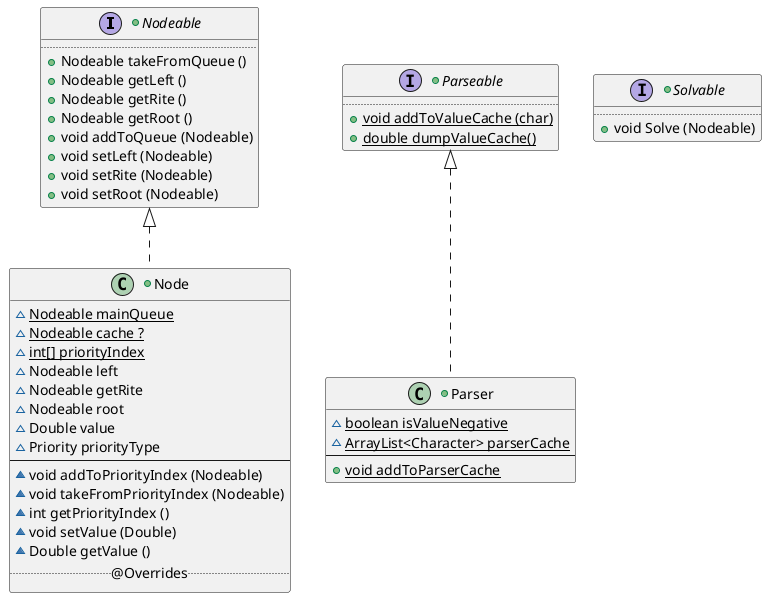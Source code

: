 @startuml

+interface Nodeable{
    ..
        +   {method} Nodeable takeFromQueue ()
        +   {method} Nodeable getLeft ()
        +   {method} Nodeable getRite ()
        +   {method} Nodeable getRoot ()
        +   {method} void addToQueue (Nodeable)
        +   {method} void setLeft (Nodeable)
        +   {method} void setRite (Nodeable)
        +   {method} void setRoot (Nodeable)
}

+class Node implements Nodeable{
        ~   {field} {static} Nodeable mainQueue
        ~   {field} {static} Nodeable cache ?
        ~   {field} {static} int[] priorityIndex
        ~   {field} Nodeable left
        ~   {field} Nodeable getRite
        ~   {field} Nodeable root
        ~   {field} Double value
        ~   {field} Priority priorityType
    --
        ~   {method} void addToPriorityIndex (Nodeable)
        ~   {method} void takeFromPriorityIndex (Nodeable)
        ~   {method} int getPriorityIndex ()
        ~   {method} void setValue (Double)
        ~   {method} Double getValue ()
    .. @Overrides..
}

+interface Parseable{
    ..
        +   {method} {static} void addToValueCache (char)
        +   {method} {static} double dumpValueCache()
}

+class Parser implements Parseable{
        ~   {field} {static} boolean isValueNegative
        ~   {field} {static} ArrayList<Character> parserCache
    --
        +   {method} {static} void addToParserCache
}

'Parseable <|-- Parser : impl


+interface Solvable{
    ..
        +{method} void Solve (Nodeable)
}

@enduml